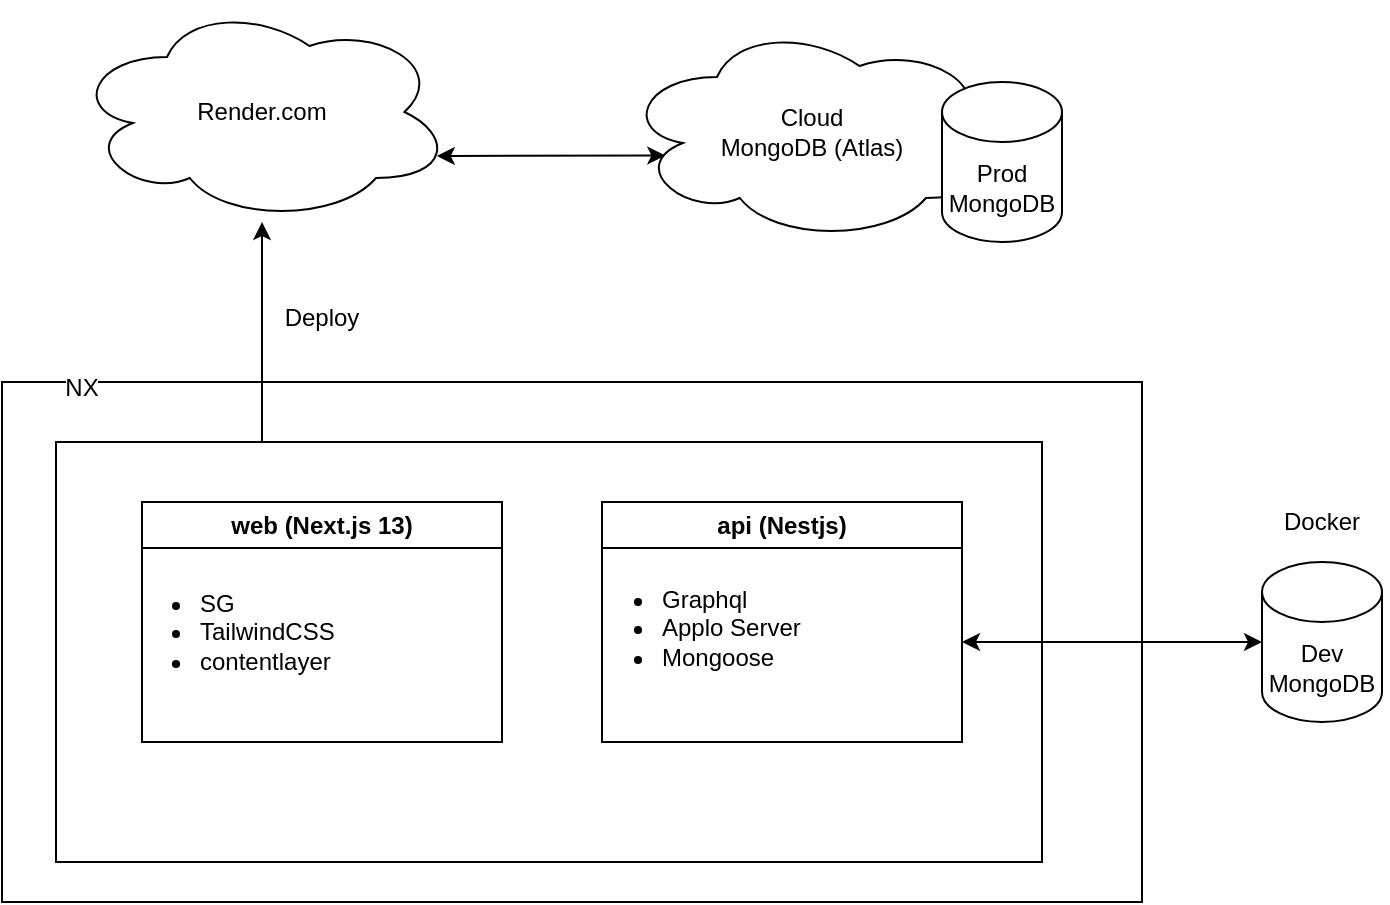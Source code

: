 <mxfile>
    <diagram id="T6wRg1R_UVVfDn9gkbCJ" name="ページ1">
        <mxGraphModel dx="798" dy="534" grid="1" gridSize="10" guides="1" tooltips="1" connect="1" arrows="1" fold="1" page="1" pageScale="1" pageWidth="827" pageHeight="1169" background="none" math="0" shadow="0">
            <root>
                <mxCell id="0"/>
                <mxCell id="1" parent="0"/>
                <mxCell id="19" value="" style="whiteSpace=wrap;html=1;fillColor=none;" parent="1" vertex="1">
                    <mxGeometry x="70" y="290" width="570" height="260" as="geometry"/>
                </mxCell>
                <mxCell id="30" value="" style="rounded=0;whiteSpace=wrap;html=1;fillColor=none;" vertex="1" parent="19">
                    <mxGeometry x="27" y="30" width="493" height="210" as="geometry"/>
                </mxCell>
                <mxCell id="14" value="api (Nestjs)" style="swimlane;whiteSpace=wrap;html=1;" parent="19" vertex="1">
                    <mxGeometry x="300" y="60" width="180" height="120" as="geometry">
                        <mxRectangle x="120" y="240" width="120" height="30" as="alternateBounds"/>
                    </mxGeometry>
                </mxCell>
                <mxCell id="27" value="&lt;p style=&quot;line-height: 100%;&quot;&gt;&lt;/p&gt;&lt;ul&gt;&lt;li&gt;Graphql&lt;/li&gt;&lt;li&gt;Applo Server&lt;/li&gt;&lt;li&gt;Mongoose&lt;/li&gt;&lt;/ul&gt;&lt;p&gt;&lt;/p&gt;" style="text;html=1;align=left;verticalAlign=middle;resizable=0;points=[];autosize=1;strokeColor=none;fillColor=none;spacing=2;spacingTop=0;" parent="14" vertex="1">
                    <mxGeometry x="-12" y="13" width="130" height="100" as="geometry"/>
                </mxCell>
                <mxCell id="21" style="edgeStyle=none;html=1;" parent="1" target="12" edge="1">
                    <mxGeometry relative="1" as="geometry">
                        <mxPoint x="200" y="320" as="sourcePoint"/>
                    </mxGeometry>
                </mxCell>
                <mxCell id="12" value="Render.com" style="ellipse;shape=cloud;whiteSpace=wrap;html=1;" parent="1" vertex="1">
                    <mxGeometry x="105" y="100" width="190" height="110" as="geometry"/>
                </mxCell>
                <mxCell id="13" value="Dev&lt;br&gt;MongoDB" style="shape=cylinder3;whiteSpace=wrap;html=1;boundedLbl=1;backgroundOutline=1;size=15;" parent="1" vertex="1">
                    <mxGeometry x="700" y="380" width="60" height="80" as="geometry"/>
                </mxCell>
                <mxCell id="15" value="" style="endArrow=classic;startArrow=classic;html=1;entryX=0;entryY=0.5;entryDx=0;entryDy=0;entryPerimeter=0;" parent="1" target="13" edge="1">
                    <mxGeometry width="50" height="50" relative="1" as="geometry">
                        <mxPoint x="550" y="420" as="sourcePoint"/>
                        <mxPoint x="716" y="480" as="targetPoint"/>
                    </mxGeometry>
                </mxCell>
                <mxCell id="18" value="Cloud&lt;br&gt;MongoDB (Atlas)" style="ellipse;shape=cloud;whiteSpace=wrap;html=1;" parent="1" vertex="1">
                    <mxGeometry x="380" y="110" width="190" height="110" as="geometry"/>
                </mxCell>
                <mxCell id="23" value="NX" style="text;html=1;strokeColor=none;fillColor=none;align=center;verticalAlign=middle;whiteSpace=wrap;rounded=0;dashed=1;labelBackgroundColor=default;spacingLeft=0;" parent="1" vertex="1">
                    <mxGeometry x="80" y="278" width="60" height="30" as="geometry"/>
                </mxCell>
                <mxCell id="8" value="web (Next.js 13)" style="swimlane;whiteSpace=wrap;html=1;" parent="1" vertex="1">
                    <mxGeometry x="140" y="350" width="180" height="120" as="geometry">
                        <mxRectangle x="120" y="240" width="120" height="30" as="alternateBounds"/>
                    </mxGeometry>
                </mxCell>
                <mxCell id="26" value="&lt;p style=&quot;line-height: 100%;&quot;&gt;&lt;/p&gt;&lt;ul&gt;&lt;li&gt;SG&lt;/li&gt;&lt;li&gt;TailwindCSS&lt;/li&gt;&lt;li&gt;contentlayer&lt;/li&gt;&lt;/ul&gt;&lt;p&gt;&lt;/p&gt;" style="text;html=1;align=left;verticalAlign=middle;resizable=0;points=[];autosize=1;strokeColor=none;fillColor=none;spacing=2;spacingTop=0;" parent="8" vertex="1">
                    <mxGeometry x="-13" y="15" width="130" height="100" as="geometry"/>
                </mxCell>
                <mxCell id="24" value="&lt;span style=&quot;&quot;&gt;Docker&lt;/span&gt;" style="text;html=1;strokeColor=none;fillColor=none;align=center;verticalAlign=middle;whiteSpace=wrap;rounded=0;dashed=1;spacing=0;labelPosition=center;verticalLabelPosition=middle;labelBackgroundColor=default;" parent="1" vertex="1">
                    <mxGeometry x="697" y="340" width="66" height="40" as="geometry"/>
                </mxCell>
                <mxCell id="29" value="Prod&lt;br&gt;MongoDB" style="shape=cylinder3;whiteSpace=wrap;html=1;boundedLbl=1;backgroundOutline=1;size=15;" vertex="1" parent="1">
                    <mxGeometry x="540" y="140" width="60" height="80" as="geometry"/>
                </mxCell>
                <mxCell id="32" value="" style="endArrow=classic;startArrow=classic;html=1;entryX=0.96;entryY=0.7;entryDx=0;entryDy=0;entryPerimeter=0;exitX=0.114;exitY=0.607;exitDx=0;exitDy=0;exitPerimeter=0;" edge="1" parent="1" source="18" target="12">
                    <mxGeometry width="50" height="50" relative="1" as="geometry">
                        <mxPoint x="400" y="170" as="sourcePoint"/>
                        <mxPoint x="360" y="240" as="targetPoint"/>
                    </mxGeometry>
                </mxCell>
                <mxCell id="33" value="&lt;span style=&quot;&quot;&gt;Deploy&lt;/span&gt;" style="text;html=1;strokeColor=none;fillColor=none;align=center;verticalAlign=middle;whiteSpace=wrap;rounded=0;dashed=1;spacing=0;labelPosition=center;verticalLabelPosition=middle;labelBackgroundColor=default;" vertex="1" parent="1">
                    <mxGeometry x="197" y="238" width="66" height="40" as="geometry"/>
                </mxCell>
            </root>
        </mxGraphModel>
    </diagram>
</mxfile>